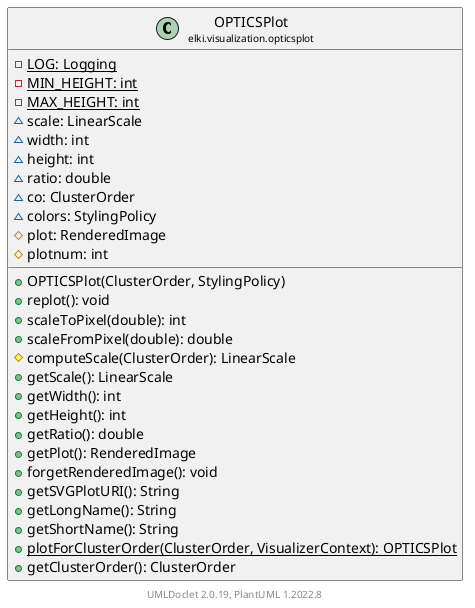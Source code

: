 @startuml
    remove .*\.(Instance|Par|Parameterizer|Factory)$
    set namespaceSeparator none
    hide empty fields
    hide empty methods

    class "<size:14>OPTICSPlot\n<size:10>elki.visualization.opticsplot" as elki.visualization.opticsplot.OPTICSPlot [[OPTICSPlot.html]] {
        {static} -LOG: Logging
        {static} -MIN_HEIGHT: int
        {static} -MAX_HEIGHT: int
        ~scale: LinearScale
        ~width: int
        ~height: int
        ~ratio: double
        ~co: ClusterOrder
        ~colors: StylingPolicy
        #plot: RenderedImage
        #plotnum: int
        +OPTICSPlot(ClusterOrder, StylingPolicy)
        +replot(): void
        +scaleToPixel(double): int
        +scaleFromPixel(double): double
        #computeScale(ClusterOrder): LinearScale
        +getScale(): LinearScale
        +getWidth(): int
        +getHeight(): int
        +getRatio(): double
        +getPlot(): RenderedImage
        +forgetRenderedImage(): void
        +getSVGPlotURI(): String
        +getLongName(): String
        +getShortName(): String
        {static} +plotForClusterOrder(ClusterOrder, VisualizerContext): OPTICSPlot
        +getClusterOrder(): ClusterOrder
    }

    center footer UMLDoclet 2.0.19, PlantUML 1.2022.8
@enduml
